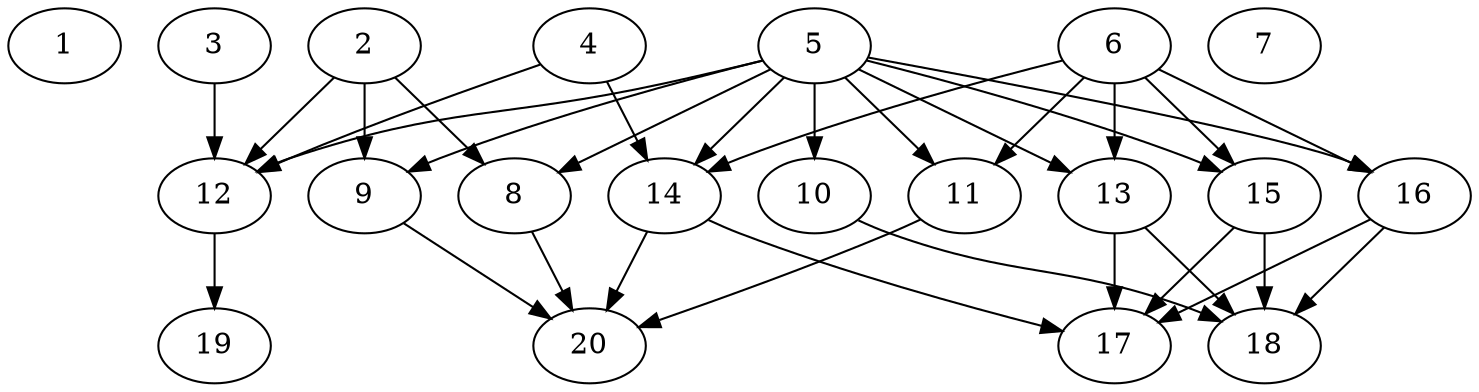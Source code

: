 // DAG (tier=2-normal, mode=compute, n=20, ccr=0.385, fat=0.686, density=0.457, regular=0.514, jump=0.163, mindata=524288, maxdata=8388608)
// DAG automatically generated by daggen at Sun Aug 24 16:33:33 2025
// /home/ermia/Project/Environments/daggen/bin/daggen --dot --ccr 0.385 --fat 0.686 --regular 0.514 --density 0.457 --jump 0.163 --mindata 524288 --maxdata 8388608 -n 20 
digraph G {
  1 [size="69236162375450624000", alpha="0.08", expect_size="34618081187725312000"]
  2 [size="543798865629454270464", alpha="0.05", expect_size="271899432814727135232"]
  2 -> 8 [size ="532985652707328"]
  2 -> 9 [size ="532985652707328"]
  2 -> 12 [size ="532985652707328"]
  3 [size="476013658112000000000", alpha="0.12", expect_size="238006829056000000000"]
  3 -> 12 [size ="487718912000000"]
  4 [size="462839921647955214336", alpha="0.04", expect_size="231419960823977607168"]
  4 -> 12 [size ="478678433660928"]
  4 -> 14 [size ="478678433660928"]
  5 [size="433864538148703296", alpha="0.13", expect_size="216932269074351648"]
  5 -> 8 [size ="212239332147200"]
  5 -> 9 [size ="212239332147200"]
  5 -> 10 [size ="212239332147200"]
  5 -> 11 [size ="212239332147200"]
  5 -> 12 [size ="212239332147200"]
  5 -> 13 [size ="212239332147200"]
  5 -> 14 [size ="212239332147200"]
  5 -> 15 [size ="212239332147200"]
  5 -> 16 [size ="212239332147200"]
  6 [size="24182096341107736576", alpha="0.08", expect_size="12091048170553868288"]
  6 -> 11 [size ="66898947473408"]
  6 -> 13 [size ="66898947473408"]
  6 -> 14 [size ="66898947473408"]
  6 -> 15 [size ="66898947473408"]
  6 -> 16 [size ="66898947473408"]
  7 [size="12187009380779226", alpha="0.10", expect_size="6093504690389613"]
  8 [size="6358117988122674", alpha="0.18", expect_size="3179058994061337"]
  8 -> 20 [size ="135833172574208"]
  9 [size="17465452713523116", alpha="0.18", expect_size="8732726356761558"]
  9 -> 20 [size ="487207341129728"]
  10 [size="3370907165856794", alpha="0.13", expect_size="1685453582928397"]
  10 -> 18 [size ="307653339250688"]
  11 [size="208998946935800000", alpha="0.07", expect_size="104499473467900000"]
  11 -> 20 [size ="120812942131200"]
  12 [size="394955761999937536000", alpha="0.09", expect_size="197477880999968768000"]
  12 -> 19 [size ="430647856332800"]
  13 [size="167475388683936640", alpha="0.13", expect_size="83737694341968320"]
  13 -> 17 [size ="75799763877888"]
  13 -> 18 [size ="75799763877888"]
  14 [size="202217490386278464", alpha="0.20", expect_size="101108745193139232"]
  14 -> 17 [size ="111573595062272"]
  14 -> 20 [size ="111573595062272"]
  15 [size="76854960632251809792", alpha="0.19", expect_size="38427480316125904896"]
  15 -> 17 [size ="144612085727232"]
  15 -> 18 [size ="144612085727232"]
  16 [size="6589884160626584", alpha="0.09", expect_size="3294942080313292"]
  16 -> 17 [size ="182007325786112"]
  16 -> 18 [size ="182007325786112"]
  17 [size="39488413441997", alpha="0.14", expect_size="19744206720998"]
  18 [size="61523036135050496", alpha="0.13", expect_size="30761518067525248"]
  19 [size="787987779962273792", alpha="0.18", expect_size="393993889981136896"]
  20 [size="1921197830186822", alpha="0.12", expect_size="960598915093411"]
}